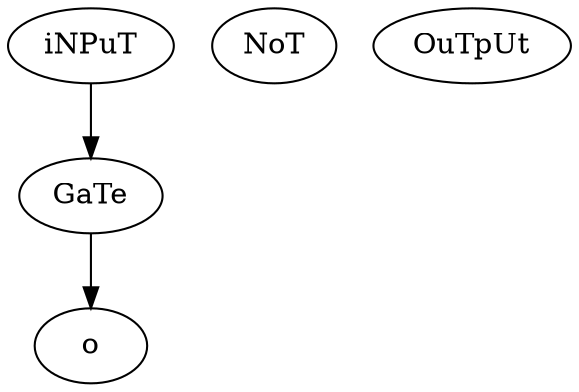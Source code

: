 
diGraph TEST {

I [label = "iNPuT"];

GATE [label = "NoT" ];

O [label = "OuTpUt"];

I -> GaTe -> o;

}
